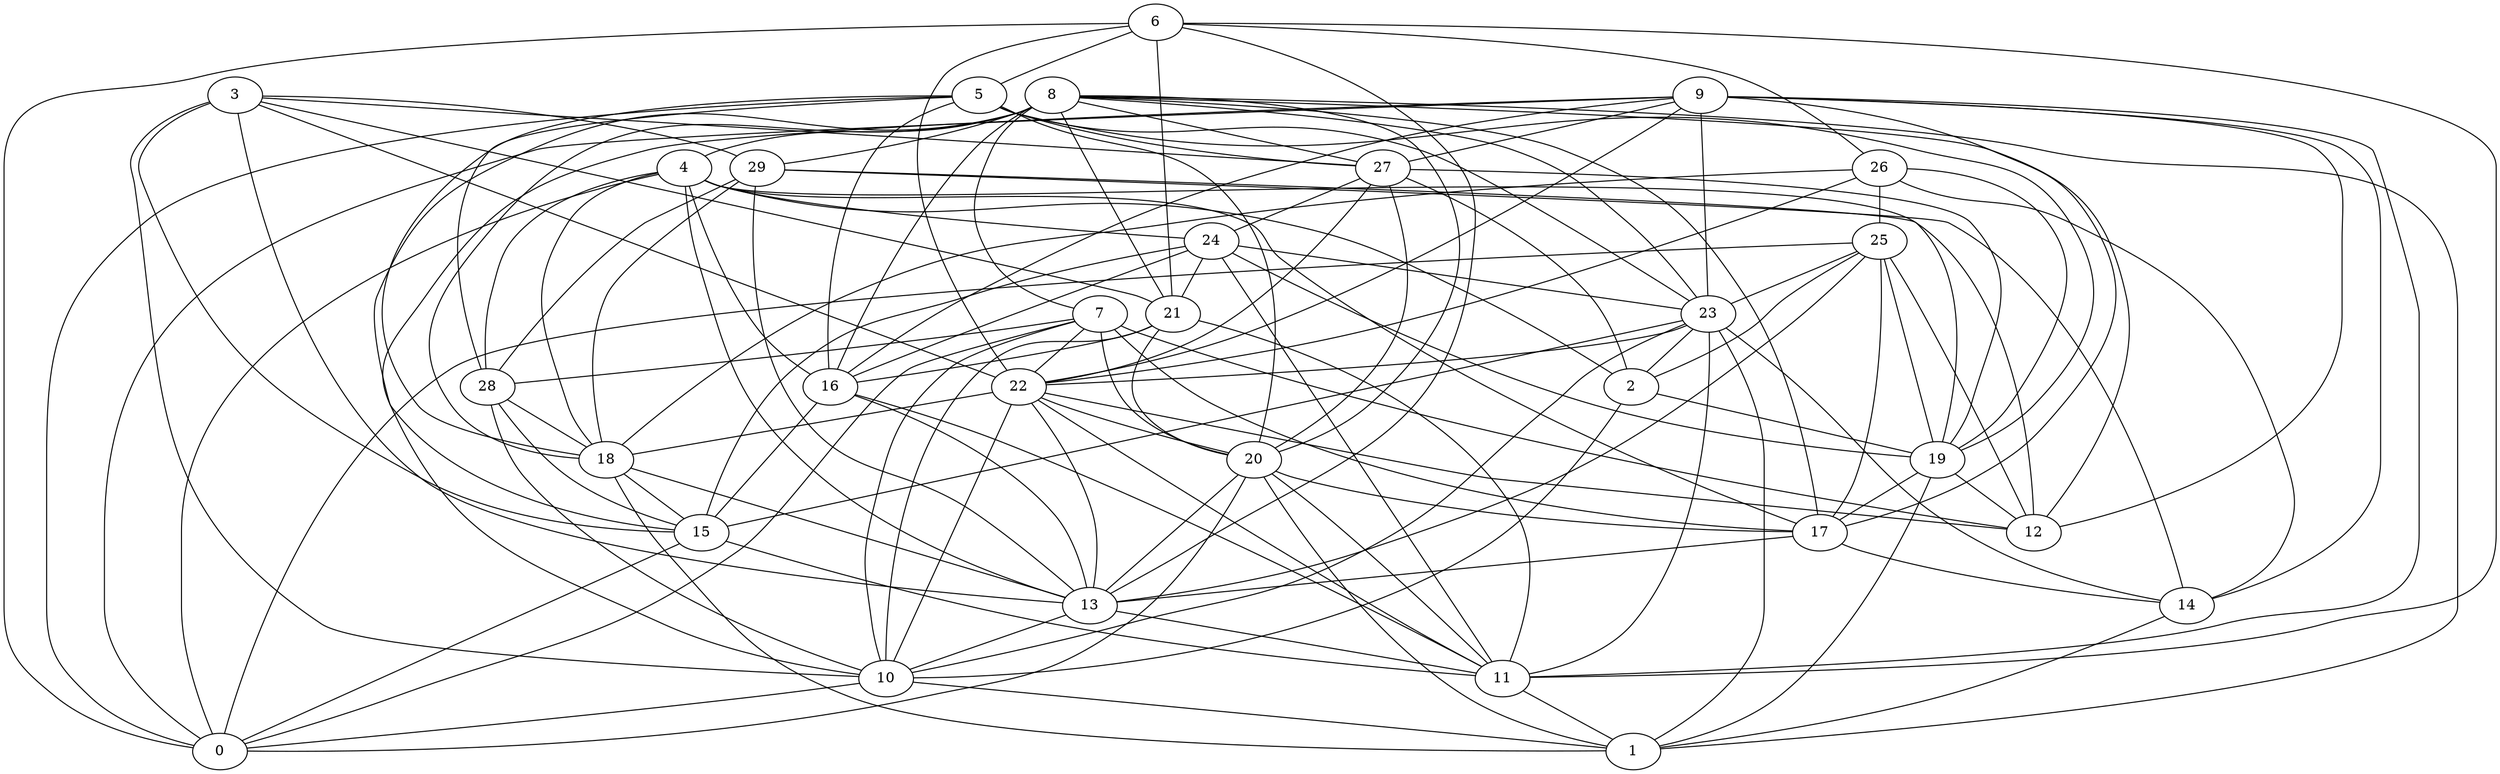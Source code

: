 digraph GG_graph {

subgraph G_graph {
edge [color = black]
"29" -> "19" [dir = none]
"29" -> "14" [dir = none]
"29" -> "18" [dir = none]
"29" -> "13" [dir = none]
"13" -> "11" [dir = none]
"13" -> "10" [dir = none]
"15" -> "11" [dir = none]
"15" -> "0" [dir = none]
"4" -> "24" [dir = none]
"4" -> "0" [dir = none]
"4" -> "13" [dir = none]
"4" -> "17" [dir = none]
"4" -> "28" [dir = none]
"4" -> "2" [dir = none]
"4" -> "18" [dir = none]
"5" -> "27" [dir = none]
"5" -> "28" [dir = none]
"5" -> "16" [dir = none]
"5" -> "18" [dir = none]
"5" -> "19" [dir = none]
"5" -> "0" [dir = none]
"18" -> "1" [dir = none]
"18" -> "13" [dir = none]
"11" -> "1" [dir = none]
"22" -> "18" [dir = none]
"22" -> "13" [dir = none]
"22" -> "11" [dir = none]
"22" -> "20" [dir = none]
"9" -> "27" [dir = none]
"9" -> "0" [dir = none]
"9" -> "10" [dir = none]
"9" -> "23" [dir = none]
"9" -> "22" [dir = none]
"9" -> "14" [dir = none]
"9" -> "11" [dir = none]
"9" -> "12" [dir = none]
"23" -> "14" [dir = none]
"23" -> "11" [dir = none]
"23" -> "2" [dir = none]
"21" -> "16" [dir = none]
"21" -> "10" [dir = none]
"21" -> "11" [dir = none]
"21" -> "20" [dir = none]
"20" -> "0" [dir = none]
"20" -> "17" [dir = none]
"20" -> "13" [dir = none]
"19" -> "17" [dir = none]
"19" -> "12" [dir = none]
"19" -> "1" [dir = none]
"26" -> "22" [dir = none]
"26" -> "18" [dir = none]
"26" -> "14" [dir = none]
"26" -> "25" [dir = none]
"14" -> "1" [dir = none]
"6" -> "11" [dir = none]
"6" -> "22" [dir = none]
"6" -> "26" [dir = none]
"6" -> "5" [dir = none]
"3" -> "29" [dir = none]
"3" -> "15" [dir = none]
"3" -> "13" [dir = none]
"16" -> "13" [dir = none]
"16" -> "15" [dir = none]
"24" -> "15" [dir = none]
"24" -> "19" [dir = none]
"24" -> "16" [dir = none]
"28" -> "10" [dir = none]
"17" -> "14" [dir = none]
"10" -> "1" [dir = none]
"10" -> "0" [dir = none]
"7" -> "12" [dir = none]
"7" -> "10" [dir = none]
"7" -> "28" [dir = none]
"7" -> "17" [dir = none]
"7" -> "22" [dir = none]
"7" -> "20" [dir = none]
"8" -> "17" [dir = none]
"8" -> "4" [dir = none]
"8" -> "23" [dir = none]
"8" -> "20" [dir = none]
"2" -> "10" [dir = none]
"2" -> "19" [dir = none]
"25" -> "17" [dir = none]
"25" -> "2" [dir = none]
"27" -> "2" [dir = none]
"27" -> "24" [dir = none]
"27" -> "20" [dir = none]
"22" -> "12" [dir = none]
"27" -> "22" [dir = none]
"3" -> "27" [dir = none]
"29" -> "28" [dir = none]
"22" -> "10" [dir = none]
"25" -> "23" [dir = none]
"5" -> "23" [dir = none]
"24" -> "23" [dir = none]
"8" -> "15" [dir = none]
"8" -> "12" [dir = none]
"4" -> "16" [dir = none]
"4" -> "12" [dir = none]
"8" -> "1" [dir = none]
"23" -> "15" [dir = none]
"17" -> "13" [dir = none]
"8" -> "18" [dir = none]
"3" -> "10" [dir = none]
"6" -> "0" [dir = none]
"25" -> "12" [dir = none]
"23" -> "22" [dir = none]
"8" -> "16" [dir = none]
"7" -> "0" [dir = none]
"25" -> "0" [dir = none]
"8" -> "7" [dir = none]
"8" -> "21" [dir = none]
"8" -> "27" [dir = none]
"23" -> "10" [dir = none]
"3" -> "21" [dir = none]
"18" -> "15" [dir = none]
"25" -> "13" [dir = none]
"20" -> "1" [dir = none]
"6" -> "13" [dir = none]
"5" -> "20" [dir = none]
"16" -> "11" [dir = none]
"24" -> "21" [dir = none]
"24" -> "11" [dir = none]
"8" -> "29" [dir = none]
"3" -> "22" [dir = none]
"9" -> "16" [dir = none]
"28" -> "18" [dir = none]
"6" -> "21" [dir = none]
"9" -> "17" [dir = none]
"25" -> "19" [dir = none]
"28" -> "15" [dir = none]
"23" -> "1" [dir = none]
"27" -> "19" [dir = none]
"26" -> "19" [dir = none]
"20" -> "11" [dir = none]
}

}
